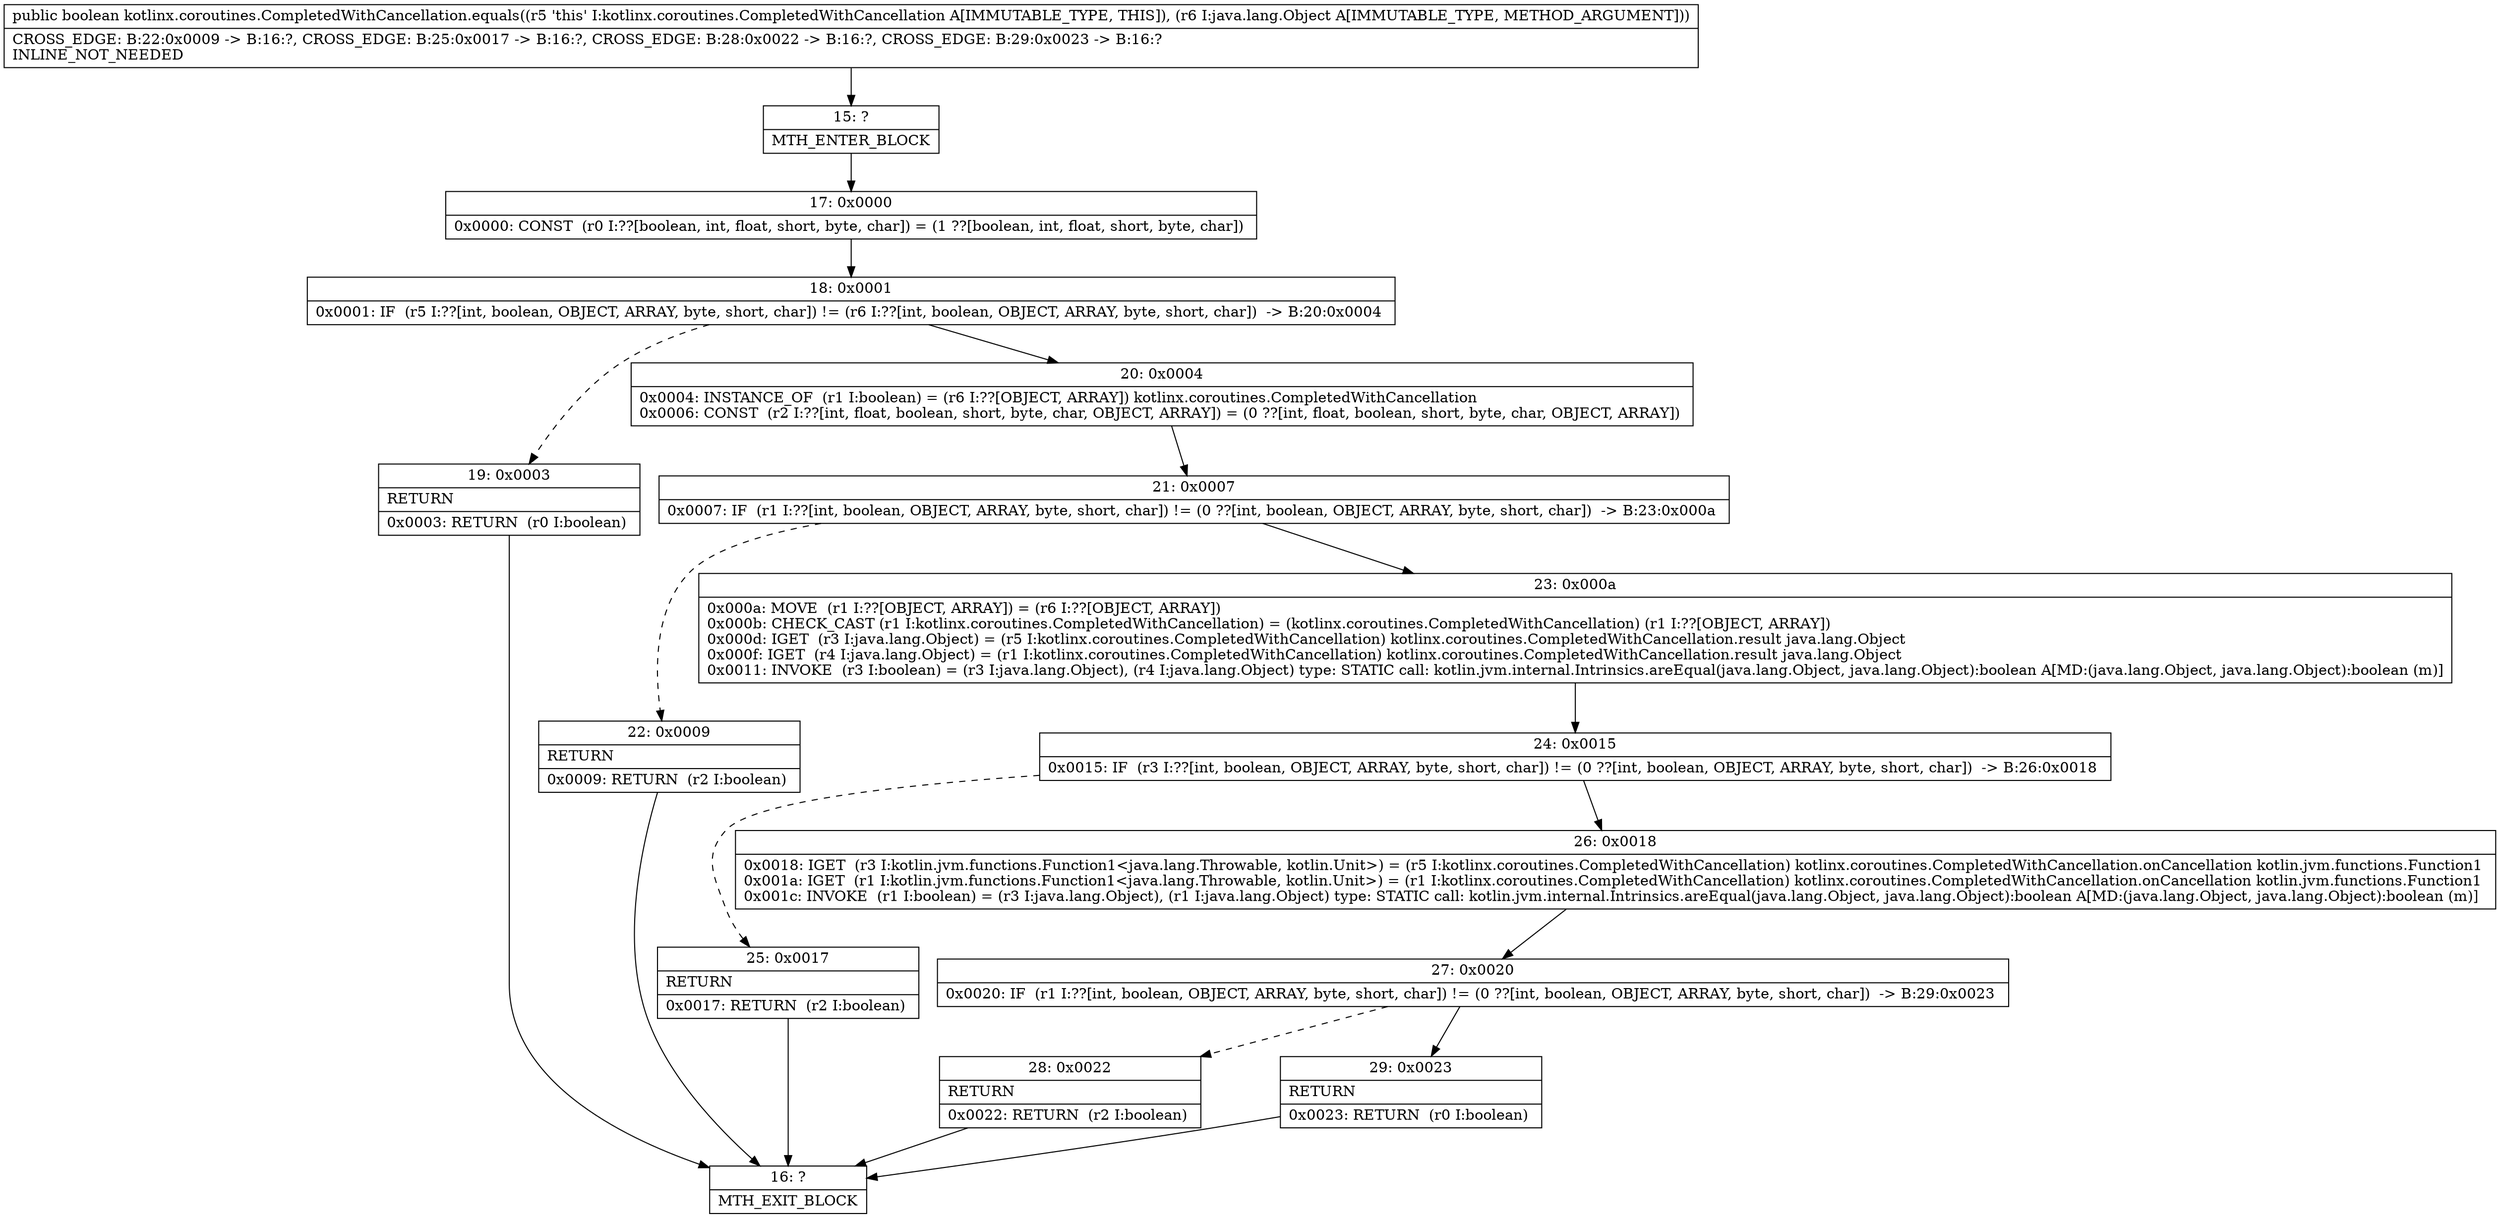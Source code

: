 digraph "CFG forkotlinx.coroutines.CompletedWithCancellation.equals(Ljava\/lang\/Object;)Z" {
Node_15 [shape=record,label="{15\:\ ?|MTH_ENTER_BLOCK\l}"];
Node_17 [shape=record,label="{17\:\ 0x0000|0x0000: CONST  (r0 I:??[boolean, int, float, short, byte, char]) = (1 ??[boolean, int, float, short, byte, char]) \l}"];
Node_18 [shape=record,label="{18\:\ 0x0001|0x0001: IF  (r5 I:??[int, boolean, OBJECT, ARRAY, byte, short, char]) != (r6 I:??[int, boolean, OBJECT, ARRAY, byte, short, char])  \-\> B:20:0x0004 \l}"];
Node_19 [shape=record,label="{19\:\ 0x0003|RETURN\l|0x0003: RETURN  (r0 I:boolean) \l}"];
Node_16 [shape=record,label="{16\:\ ?|MTH_EXIT_BLOCK\l}"];
Node_20 [shape=record,label="{20\:\ 0x0004|0x0004: INSTANCE_OF  (r1 I:boolean) = (r6 I:??[OBJECT, ARRAY]) kotlinx.coroutines.CompletedWithCancellation \l0x0006: CONST  (r2 I:??[int, float, boolean, short, byte, char, OBJECT, ARRAY]) = (0 ??[int, float, boolean, short, byte, char, OBJECT, ARRAY]) \l}"];
Node_21 [shape=record,label="{21\:\ 0x0007|0x0007: IF  (r1 I:??[int, boolean, OBJECT, ARRAY, byte, short, char]) != (0 ??[int, boolean, OBJECT, ARRAY, byte, short, char])  \-\> B:23:0x000a \l}"];
Node_22 [shape=record,label="{22\:\ 0x0009|RETURN\l|0x0009: RETURN  (r2 I:boolean) \l}"];
Node_23 [shape=record,label="{23\:\ 0x000a|0x000a: MOVE  (r1 I:??[OBJECT, ARRAY]) = (r6 I:??[OBJECT, ARRAY]) \l0x000b: CHECK_CAST (r1 I:kotlinx.coroutines.CompletedWithCancellation) = (kotlinx.coroutines.CompletedWithCancellation) (r1 I:??[OBJECT, ARRAY]) \l0x000d: IGET  (r3 I:java.lang.Object) = (r5 I:kotlinx.coroutines.CompletedWithCancellation) kotlinx.coroutines.CompletedWithCancellation.result java.lang.Object \l0x000f: IGET  (r4 I:java.lang.Object) = (r1 I:kotlinx.coroutines.CompletedWithCancellation) kotlinx.coroutines.CompletedWithCancellation.result java.lang.Object \l0x0011: INVOKE  (r3 I:boolean) = (r3 I:java.lang.Object), (r4 I:java.lang.Object) type: STATIC call: kotlin.jvm.internal.Intrinsics.areEqual(java.lang.Object, java.lang.Object):boolean A[MD:(java.lang.Object, java.lang.Object):boolean (m)]\l}"];
Node_24 [shape=record,label="{24\:\ 0x0015|0x0015: IF  (r3 I:??[int, boolean, OBJECT, ARRAY, byte, short, char]) != (0 ??[int, boolean, OBJECT, ARRAY, byte, short, char])  \-\> B:26:0x0018 \l}"];
Node_25 [shape=record,label="{25\:\ 0x0017|RETURN\l|0x0017: RETURN  (r2 I:boolean) \l}"];
Node_26 [shape=record,label="{26\:\ 0x0018|0x0018: IGET  (r3 I:kotlin.jvm.functions.Function1\<java.lang.Throwable, kotlin.Unit\>) = (r5 I:kotlinx.coroutines.CompletedWithCancellation) kotlinx.coroutines.CompletedWithCancellation.onCancellation kotlin.jvm.functions.Function1 \l0x001a: IGET  (r1 I:kotlin.jvm.functions.Function1\<java.lang.Throwable, kotlin.Unit\>) = (r1 I:kotlinx.coroutines.CompletedWithCancellation) kotlinx.coroutines.CompletedWithCancellation.onCancellation kotlin.jvm.functions.Function1 \l0x001c: INVOKE  (r1 I:boolean) = (r3 I:java.lang.Object), (r1 I:java.lang.Object) type: STATIC call: kotlin.jvm.internal.Intrinsics.areEqual(java.lang.Object, java.lang.Object):boolean A[MD:(java.lang.Object, java.lang.Object):boolean (m)]\l}"];
Node_27 [shape=record,label="{27\:\ 0x0020|0x0020: IF  (r1 I:??[int, boolean, OBJECT, ARRAY, byte, short, char]) != (0 ??[int, boolean, OBJECT, ARRAY, byte, short, char])  \-\> B:29:0x0023 \l}"];
Node_28 [shape=record,label="{28\:\ 0x0022|RETURN\l|0x0022: RETURN  (r2 I:boolean) \l}"];
Node_29 [shape=record,label="{29\:\ 0x0023|RETURN\l|0x0023: RETURN  (r0 I:boolean) \l}"];
MethodNode[shape=record,label="{public boolean kotlinx.coroutines.CompletedWithCancellation.equals((r5 'this' I:kotlinx.coroutines.CompletedWithCancellation A[IMMUTABLE_TYPE, THIS]), (r6 I:java.lang.Object A[IMMUTABLE_TYPE, METHOD_ARGUMENT]))  | CROSS_EDGE: B:22:0x0009 \-\> B:16:?, CROSS_EDGE: B:25:0x0017 \-\> B:16:?, CROSS_EDGE: B:28:0x0022 \-\> B:16:?, CROSS_EDGE: B:29:0x0023 \-\> B:16:?\lINLINE_NOT_NEEDED\l}"];
MethodNode -> Node_15;Node_15 -> Node_17;
Node_17 -> Node_18;
Node_18 -> Node_19[style=dashed];
Node_18 -> Node_20;
Node_19 -> Node_16;
Node_20 -> Node_21;
Node_21 -> Node_22[style=dashed];
Node_21 -> Node_23;
Node_22 -> Node_16;
Node_23 -> Node_24;
Node_24 -> Node_25[style=dashed];
Node_24 -> Node_26;
Node_25 -> Node_16;
Node_26 -> Node_27;
Node_27 -> Node_28[style=dashed];
Node_27 -> Node_29;
Node_28 -> Node_16;
Node_29 -> Node_16;
}

